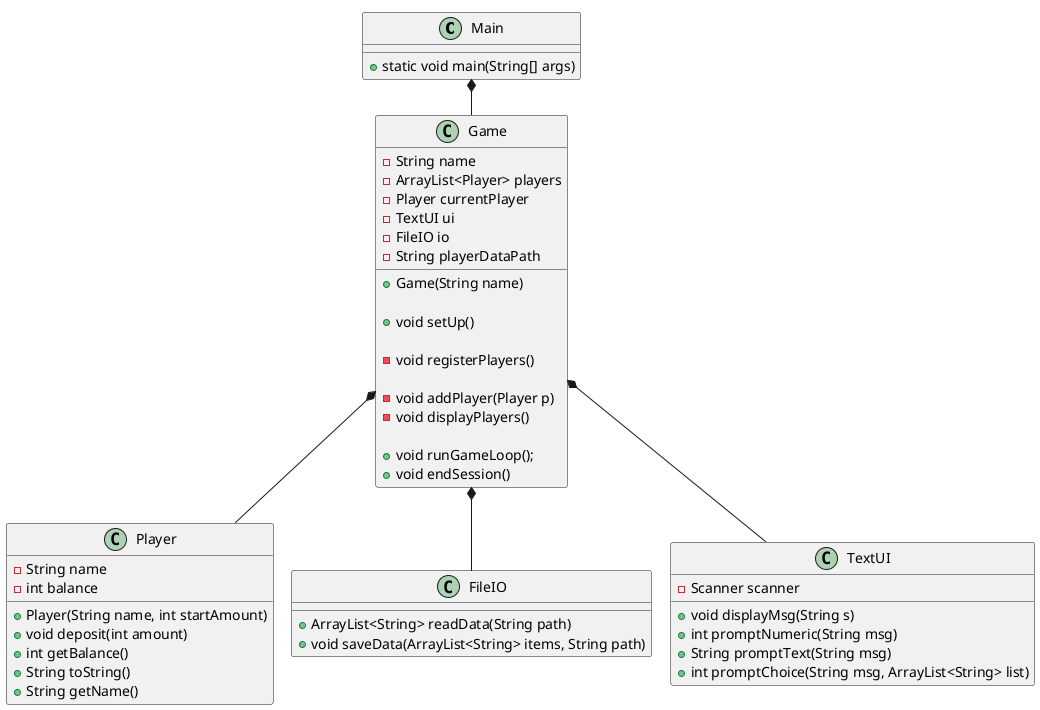 @startuml
!pragma layout smetana
class Main{
+ static void main(String[] args)
}

class Game{
 - String name
 - ArrayList<Player> players
 - Player currentPlayer
 - TextUI ui
 - FileIO io
 - String playerDataPath
 + Game(String name)

 ' gamedataload, object creation, option to start new game
 + void setUp()

 'object creation with UI
  - void registerPlayers()

  - void addPlayer(Player p)
  - void displayPlayers()

 'new: we need a loop to manage each players' turn during the life cycle of the game
 + void runGameLoop();
 + void endSession()

}

class Player{
- String name
- int balance
+ Player(String name, int startAmount)
+ void deposit(int amount)
+ int getBalance()
+ String toString()
+ String getName()

}
class FileIO{
+ ArrayList<String> readData(String path)
+ void saveData(ArrayList<String> items, String path)
}

class TextUI{
- Scanner scanner
+ void displayMsg(String s)
+ int promptNumeric(String msg)
+ String promptText(String msg)
+ int promptChoice(String msg, ArrayList<String> list)


}

Game *-- TextUI
Main *-- Game
Game *-- Player
Game *-- FileIO

@enduml